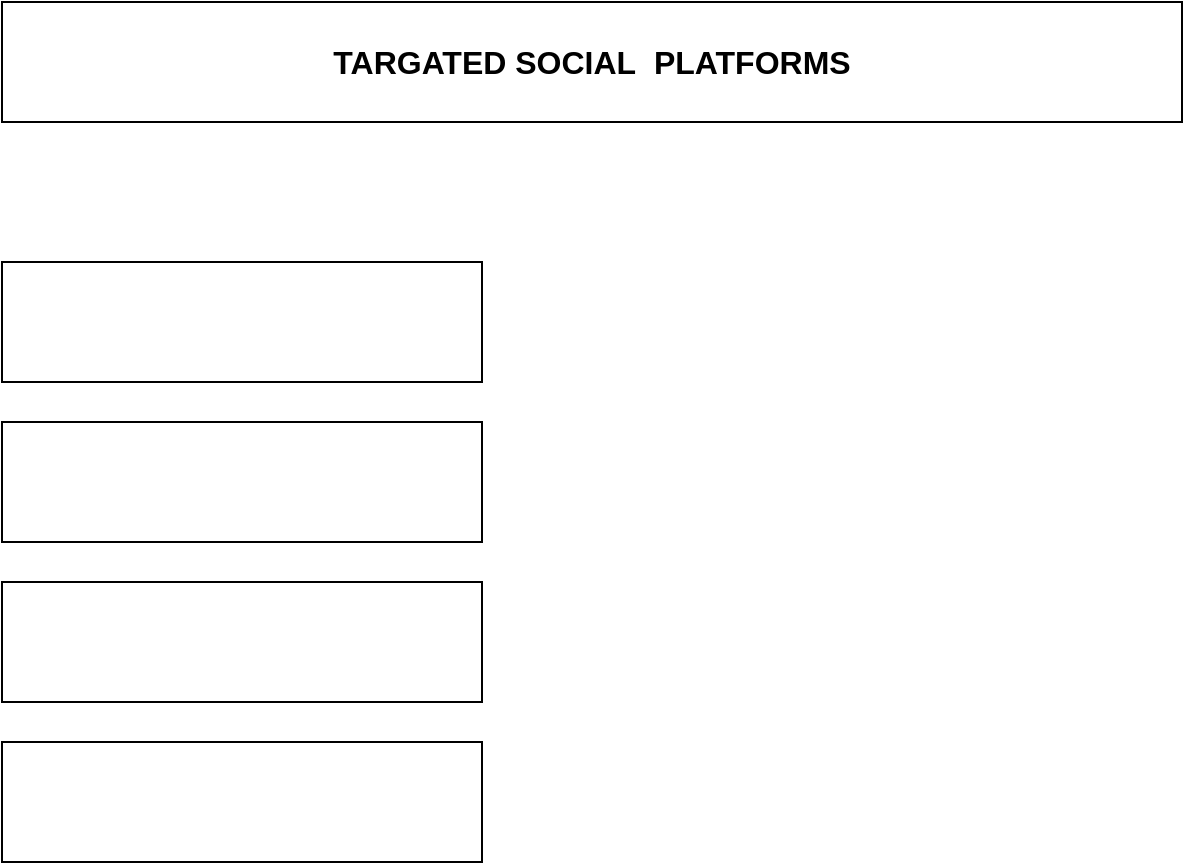 <mxfile version="15.2.9" type="github" pages="2">
  <diagram name="Page-1" id="edf60f1a-56cd-e834-aa8a-f176f3a09ee4">
    <mxGraphModel dx="1422" dy="806" grid="1" gridSize="10" guides="1" tooltips="1" connect="1" arrows="1" fold="1" page="1" pageScale="1" pageWidth="1100" pageHeight="850" background="none" math="0" shadow="0">
      <root>
        <mxCell id="0" />
        <mxCell id="1" parent="0" />
        <mxCell id="XtMTWFClS6I-xrLzXM7h-1" value="&lt;b&gt;&lt;font style=&quot;font-size: 16px&quot;&gt;TARGATED SOCIAL&amp;nbsp; PLATFORMS&lt;/font&gt;&lt;/b&gt;" style="rounded=0;whiteSpace=wrap;html=1;" parent="1" vertex="1">
          <mxGeometry x="330" y="100" width="590" height="60" as="geometry" />
        </mxCell>
        <mxCell id="ZRPRlRbaUhqhClMTs4hR-2" value="" style="rounded=0;whiteSpace=wrap;html=1;" vertex="1" parent="1">
          <mxGeometry x="330" y="230" width="240" height="60" as="geometry" />
        </mxCell>
        <mxCell id="ZRPRlRbaUhqhClMTs4hR-3" value="" style="rounded=0;whiteSpace=wrap;html=1;" vertex="1" parent="1">
          <mxGeometry x="330" y="310" width="240" height="60" as="geometry" />
        </mxCell>
        <mxCell id="ZRPRlRbaUhqhClMTs4hR-4" value="" style="rounded=0;whiteSpace=wrap;html=1;" vertex="1" parent="1">
          <mxGeometry x="330" y="390" width="240" height="60" as="geometry" />
        </mxCell>
        <mxCell id="ZRPRlRbaUhqhClMTs4hR-5" value="" style="rounded=0;whiteSpace=wrap;html=1;" vertex="1" parent="1">
          <mxGeometry x="330" y="470" width="240" height="60" as="geometry" />
        </mxCell>
      </root>
    </mxGraphModel>
  </diagram>
  <diagram id="qzGYlYDDz57cyAMY2xzc" name="Page-2">
    <mxGraphModel dx="1422" dy="806" grid="1" gridSize="10" guides="1" tooltips="1" connect="1" arrows="1" fold="1" page="1" pageScale="1" pageWidth="850" pageHeight="1100" math="0" shadow="0">
      <root>
        <mxCell id="vin1lPeMXQ1zTKmESbdi-0" />
        <mxCell id="vin1lPeMXQ1zTKmESbdi-1" parent="vin1lPeMXQ1zTKmESbdi-0" />
        <mxCell id="vin1lPeMXQ1zTKmESbdi-2" value="" style="shape=process;whiteSpace=wrap;html=1;backgroundOutline=1;" parent="vin1lPeMXQ1zTKmESbdi-1" vertex="1">
          <mxGeometry x="360" y="380" width="120" height="60" as="geometry" />
        </mxCell>
      </root>
    </mxGraphModel>
  </diagram>
</mxfile>
